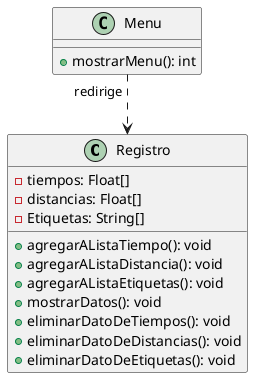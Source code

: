 @startuml

class Registro {
    - tiempos: Float[]
    - distancias: Float[]
    - Etiquetas: String[]
    + agregarAListaTiempo(): void
    + agregarAListaDistancia(): void
    + agregarAListaEtiquetas(): void
    + mostrarDatos(): void
    + eliminarDatoDeTiempos(): void
    + eliminarDatoDeDistancias(): void
    + eliminarDatoDeEtiquetas(): void
}

class Menu {
    + mostrarMenu(): int
}

Menu "redirige"..> Registro



@enduml